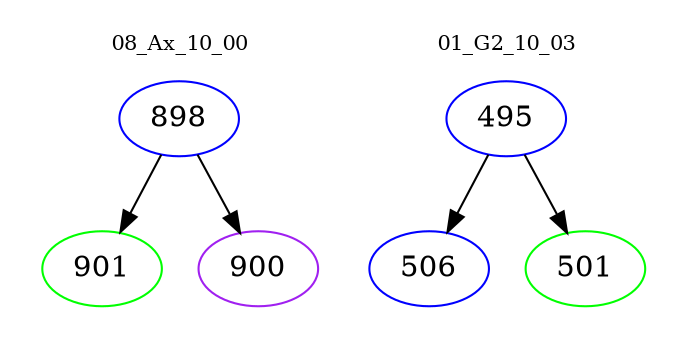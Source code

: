 digraph{
subgraph cluster_0 {
color = white
label = "08_Ax_10_00";
fontsize=10;
T0_898 [label="898", color="blue"]
T0_898 -> T0_901 [color="black"]
T0_901 [label="901", color="green"]
T0_898 -> T0_900 [color="black"]
T0_900 [label="900", color="purple"]
}
subgraph cluster_1 {
color = white
label = "01_G2_10_03";
fontsize=10;
T1_495 [label="495", color="blue"]
T1_495 -> T1_506 [color="black"]
T1_506 [label="506", color="blue"]
T1_495 -> T1_501 [color="black"]
T1_501 [label="501", color="green"]
}
}
